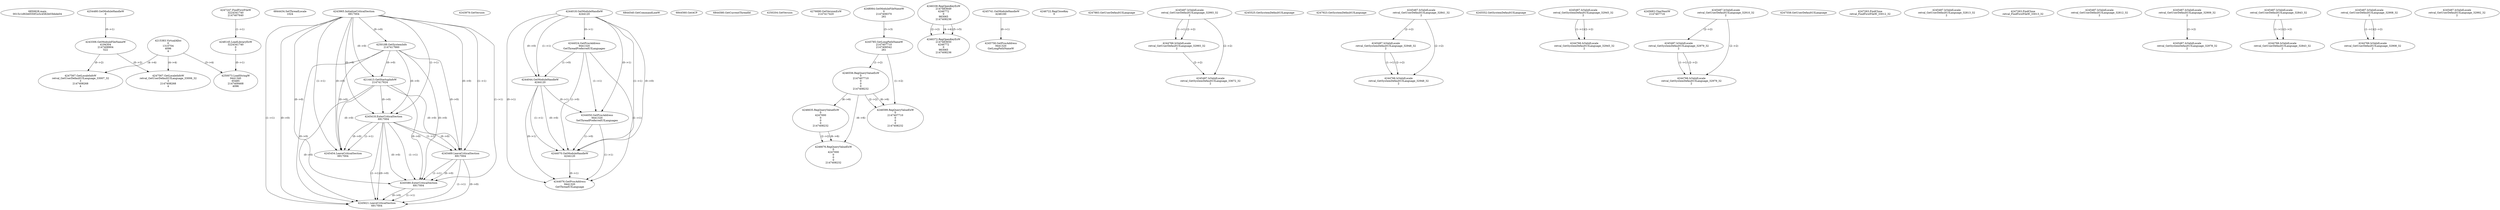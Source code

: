 // Global SCDG with merge call
digraph {
	0 [label="6850628.main
0015c1d92b6550f1e3c4582b03bbde04"]
	1 [label="4254480.GetModuleHandleW
0"]
	2 [label="6844434.SetThreadLocale
1024"]
	3 [label="4243965.InitializeCriticalSection
6917004"]
	4 [label="4243979.GetVersion
"]
	5 [label="4244018.GetModuleHandleW
4244120"]
	6 [label="4244024.GetProcAddress
9441320
GetThreadPreferredUILanguages"]
	5 -> 6 [label="(0-->1)"]
	7 [label="4244044.GetModuleHandleW
4244120"]
	5 -> 7 [label="(1-->1)"]
	5 -> 7 [label="(0-->0)"]
	6 -> 7 [label="(1-->0)"]
	8 [label="4244050.GetProcAddress
9441320
SetThreadPreferredUILanguages"]
	5 -> 8 [label="(0-->1)"]
	6 -> 8 [label="(1-->1)"]
	7 -> 8 [label="(0-->1)"]
	9 [label="4244070.GetModuleHandleW
4244120"]
	5 -> 9 [label="(1-->1)"]
	7 -> 9 [label="(1-->1)"]
	5 -> 9 [label="(0-->0)"]
	6 -> 9 [label="(1-->0)"]
	7 -> 9 [label="(0-->0)"]
	8 -> 9 [label="(1-->0)"]
	10 [label="4244076.GetProcAddress
9441320
GetThreadUILanguage"]
	5 -> 10 [label="(0-->1)"]
	6 -> 10 [label="(1-->1)"]
	7 -> 10 [label="(0-->1)"]
	8 -> 10 [label="(1-->1)"]
	9 -> 10 [label="(0-->1)"]
	11 [label="4250188.GetSystemInfo
2147417660"]
	3 -> 11 [label="(0-->0)"]
	12 [label="6844540.GetCommandLineW
"]
	13 [label="4214413.GetStartupInfoW
2147417624"]
	3 -> 13 [label="(0-->0)"]
	11 -> 13 [label="(0-->0)"]
	14 [label="6844560.GetACP
"]
	15 [label="6844580.GetCurrentThreadId
"]
	16 [label="4250204.GetVersion
"]
	17 [label="4276690.GetVersionExW
2147417420"]
	18 [label="4243306.GetModuleFileNameW
4194304
2147408904
522"]
	1 -> 18 [label="(0-->1)"]
	19 [label="4248064.GetModuleFileNameW
0
2147408370
261"]
	20 [label="4215383.VirtualAlloc
0
1310704
4096
4"]
	21 [label="4246338.RegOpenKeyExW
2147483649
4246772
0
983065
2147408236"]
	22 [label="4246372.RegOpenKeyExW
2147483650
4246772
0
983065
2147408236"]
	21 -> 22 [label="(2-->2)"]
	21 -> 22 [label="(4-->4)"]
	21 -> 22 [label="(5-->5)"]
	23 [label="4245741.GetModuleHandleW
4246160"]
	24 [label="4245758.GetProcAddress
9441320
GetLongPathNameW"]
	23 -> 24 [label="(0-->1)"]
	25 [label="4245785.GetLongPathNameW
2147407710
2147406542
261"]
	19 -> 25 [label="(3-->3)"]
	26 [label="4246556.RegQueryValueExW
0
2147407710
0
0
0
2147408232"]
	25 -> 26 [label="(1-->2)"]
	27 [label="4246635.RegQueryValueExW
0
4247000
0
0
0
2147408232"]
	26 -> 27 [label="(6-->6)"]
	28 [label="4246676.RegQueryValueExW
0
4247000
0
0
0
2147408232"]
	27 -> 28 [label="(2-->2)"]
	26 -> 28 [label="(6-->6)"]
	27 -> 28 [label="(6-->6)"]
	29 [label="4246722.RegCloseKey
0"]
	30 [label="4247883.GetUserDefaultUILanguage
"]
	31 [label="4245418.EnterCriticalSection
6917004"]
	3 -> 31 [label="(1-->1)"]
	3 -> 31 [label="(0-->0)"]
	11 -> 31 [label="(0-->0)"]
	13 -> 31 [label="(0-->0)"]
	32 [label="4245469.LeaveCriticalSection
6917004"]
	3 -> 32 [label="(1-->1)"]
	31 -> 32 [label="(1-->1)"]
	3 -> 32 [label="(0-->0)"]
	11 -> 32 [label="(0-->0)"]
	13 -> 32 [label="(0-->0)"]
	31 -> 32 [label="(0-->0)"]
	33 [label="4245487.IsValidLocale
retval_GetUserDefaultUILanguage_32993_32
2"]
	34 [label="4244766.IsValidLocale
retval_GetUserDefaultUILanguage_32993_32
2"]
	33 -> 34 [label="(1-->1)"]
	33 -> 34 [label="(2-->2)"]
	35 [label="4245525.GetSystemDefaultUILanguage
"]
	36 [label="4245580.EnterCriticalSection
6917004"]
	3 -> 36 [label="(1-->1)"]
	31 -> 36 [label="(1-->1)"]
	32 -> 36 [label="(1-->1)"]
	3 -> 36 [label="(0-->0)"]
	11 -> 36 [label="(0-->0)"]
	13 -> 36 [label="(0-->0)"]
	31 -> 36 [label="(0-->0)"]
	32 -> 36 [label="(0-->0)"]
	37 [label="4245621.LeaveCriticalSection
6917004"]
	3 -> 37 [label="(1-->1)"]
	31 -> 37 [label="(1-->1)"]
	32 -> 37 [label="(1-->1)"]
	36 -> 37 [label="(1-->1)"]
	3 -> 37 [label="(0-->0)"]
	11 -> 37 [label="(0-->0)"]
	13 -> 37 [label="(0-->0)"]
	31 -> 37 [label="(0-->0)"]
	32 -> 37 [label="(0-->0)"]
	36 -> 37 [label="(0-->0)"]
	38 [label="4247923.GetSystemDefaultUILanguage
"]
	39 [label="4245487.IsValidLocale
retval_GetSystemDefaultUILanguage_33672_32
2"]
	33 -> 39 [label="(2-->2)"]
	34 -> 39 [label="(2-->2)"]
	40 [label="4245487.IsValidLocale
retval_GetUserDefaultUILanguage_32841_32
2"]
	41 [label="4245487.IsValidLocale
retval_GetSystemDefaultUILanguage_32948_32
2"]
	40 -> 41 [label="(2-->2)"]
	42 [label="4244766.IsValidLocale
retval_GetSystemDefaultUILanguage_32948_32
2"]
	41 -> 42 [label="(1-->1)"]
	40 -> 42 [label="(2-->2)"]
	41 -> 42 [label="(2-->2)"]
	43 [label="4245552.GetSystemDefaultUILanguage
"]
	44 [label="4246599.RegQueryValueExW
0
2147407710
0
0
0
2147408232"]
	25 -> 44 [label="(1-->2)"]
	26 -> 44 [label="(2-->2)"]
	26 -> 44 [label="(6-->6)"]
	45 [label="4245454.LeaveCriticalSection
6917004"]
	3 -> 45 [label="(1-->1)"]
	31 -> 45 [label="(1-->1)"]
	3 -> 45 [label="(0-->0)"]
	11 -> 45 [label="(0-->0)"]
	13 -> 45 [label="(0-->0)"]
	31 -> 45 [label="(0-->0)"]
	46 [label="4245487.IsValidLocale
retval_GetSystemDefaultUILanguage_32945_32
2"]
	47 [label="4244766.IsValidLocale
retval_GetSystemDefaultUILanguage_32945_32
2"]
	46 -> 47 [label="(1-->1)"]
	46 -> 47 [label="(2-->2)"]
	48 [label="4245683.CharNextW
2147407716"]
	49 [label="4245487.IsValidLocale
retval_GetUserDefaultUILanguage_32910_32
2"]
	50 [label="4245487.IsValidLocale
retval_GetSystemDefaultUILanguage_32979_32
2"]
	49 -> 50 [label="(2-->2)"]
	51 [label="4244766.IsValidLocale
retval_GetSystemDefaultUILanguage_32979_32
2"]
	50 -> 51 [label="(1-->1)"]
	49 -> 51 [label="(2-->2)"]
	50 -> 51 [label="(2-->2)"]
	52 [label="4247558.GetUserDefaultUILanguage
"]
	53 [label="4247567.GetLocaleInfoW
retval_GetUserDefaultUILanguage_33006_32
3
2147408268
4"]
	18 -> 53 [label="(0-->2)"]
	20 -> 53 [label="(4-->4)"]
	54 [label="4247247.FindFirstFileW
3224341740
2147407640"]
	55 [label="4247263.FindClose
retval_FindFirstFileW_33012_32"]
	56 [label="4248145.LoadLibraryExW
3224341740
0
2"]
	54 -> 56 [label="(1-->1)"]
	57 [label="4250073.LoadStringW
9441340
65485
2147409468
4096"]
	56 -> 57 [label="(0-->1)"]
	20 -> 57 [label="(3-->4)"]
	58 [label="4245487.IsValidLocale
retval_GetUserDefaultUILanguage_32813_32
2"]
	59 [label="4247567.GetLocaleInfoW
retval_GetUserDefaultUILanguage_33007_32
3
2147408268
4"]
	18 -> 59 [label="(0-->2)"]
	20 -> 59 [label="(4-->4)"]
	60 [label="4247263.FindClose
retval_FindFirstFileW_33013_32"]
	61 [label="4245487.IsValidLocale
retval_GetUserDefaultUILanguage_32812_32
2"]
	62 [label="4245487.IsValidLocale
retval_GetUserDefaultUILanguage_32909_32
2"]
	63 [label="4245487.IsValidLocale
retval_GetSystemDefaultUILanguage_32978_32
2"]
	62 -> 63 [label="(2-->2)"]
	64 [label="4245487.IsValidLocale
retval_GetUserDefaultUILanguage_32843_32
2"]
	65 [label="4244766.IsValidLocale
retval_GetUserDefaultUILanguage_32843_32
2"]
	64 -> 65 [label="(1-->1)"]
	64 -> 65 [label="(2-->2)"]
	66 [label="4245487.IsValidLocale
retval_GetUserDefaultUILanguage_32908_32
2"]
	67 [label="4244766.IsValidLocale
retval_GetUserDefaultUILanguage_32908_32
2"]
	66 -> 67 [label="(1-->1)"]
	66 -> 67 [label="(2-->2)"]
	68 [label="4245487.IsValidLocale
retval_GetUserDefaultUILanguage_32992_32
2"]
}
